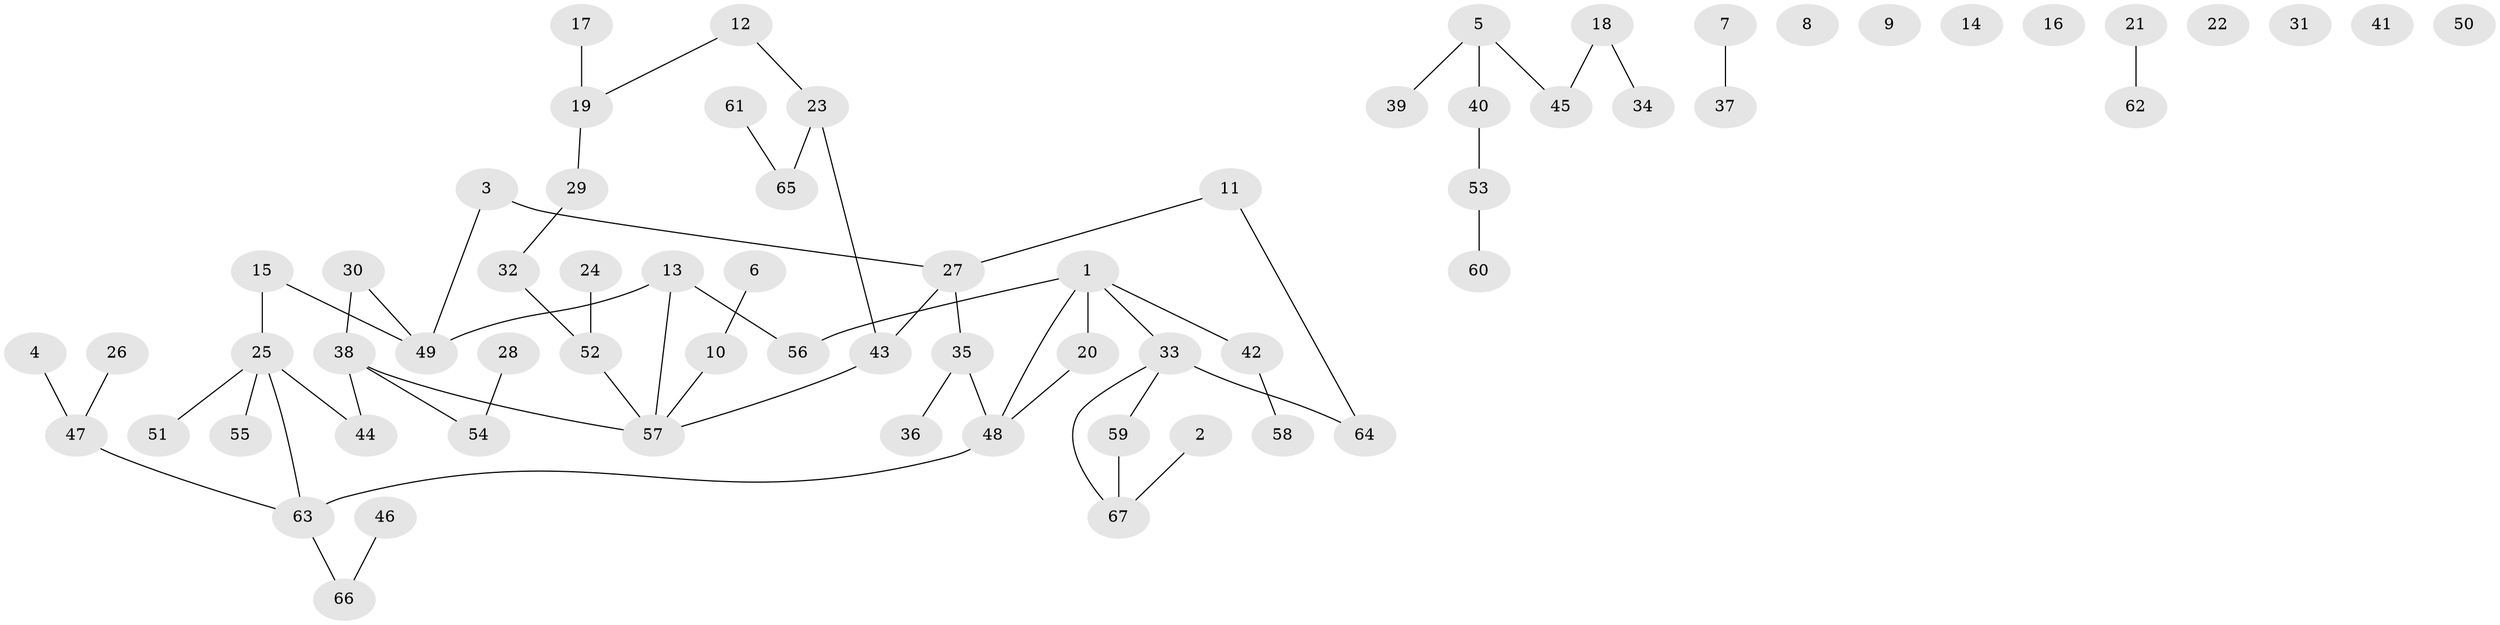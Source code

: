 // coarse degree distribution, {7: 0.1, 2: 0.3, 4: 0.1, 3: 0.3, 1: 0.2}
// Generated by graph-tools (version 1.1) at 2025/48/03/04/25 22:48:18]
// undirected, 67 vertices, 64 edges
graph export_dot {
  node [color=gray90,style=filled];
  1;
  2;
  3;
  4;
  5;
  6;
  7;
  8;
  9;
  10;
  11;
  12;
  13;
  14;
  15;
  16;
  17;
  18;
  19;
  20;
  21;
  22;
  23;
  24;
  25;
  26;
  27;
  28;
  29;
  30;
  31;
  32;
  33;
  34;
  35;
  36;
  37;
  38;
  39;
  40;
  41;
  42;
  43;
  44;
  45;
  46;
  47;
  48;
  49;
  50;
  51;
  52;
  53;
  54;
  55;
  56;
  57;
  58;
  59;
  60;
  61;
  62;
  63;
  64;
  65;
  66;
  67;
  1 -- 20;
  1 -- 33;
  1 -- 42;
  1 -- 48;
  1 -- 56;
  2 -- 67;
  3 -- 27;
  3 -- 49;
  4 -- 47;
  5 -- 39;
  5 -- 40;
  5 -- 45;
  6 -- 10;
  7 -- 37;
  10 -- 57;
  11 -- 27;
  11 -- 64;
  12 -- 19;
  12 -- 23;
  13 -- 49;
  13 -- 56;
  13 -- 57;
  15 -- 25;
  15 -- 49;
  17 -- 19;
  18 -- 34;
  18 -- 45;
  19 -- 29;
  20 -- 48;
  21 -- 62;
  23 -- 43;
  23 -- 65;
  24 -- 52;
  25 -- 44;
  25 -- 51;
  25 -- 55;
  25 -- 63;
  26 -- 47;
  27 -- 35;
  27 -- 43;
  28 -- 54;
  29 -- 32;
  30 -- 38;
  30 -- 49;
  32 -- 52;
  33 -- 59;
  33 -- 64;
  33 -- 67;
  35 -- 36;
  35 -- 48;
  38 -- 44;
  38 -- 54;
  38 -- 57;
  40 -- 53;
  42 -- 58;
  43 -- 57;
  46 -- 66;
  47 -- 63;
  48 -- 63;
  52 -- 57;
  53 -- 60;
  59 -- 67;
  61 -- 65;
  63 -- 66;
}
